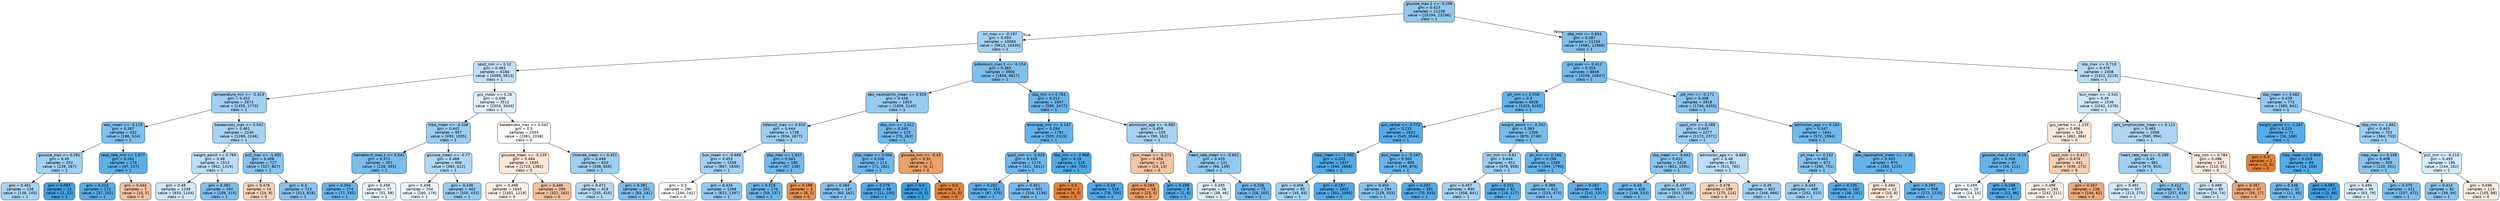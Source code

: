 digraph Tree {
node [shape=box, style="filled, rounded", color="black", fontname="helvetica"] ;
edge [fontname="helvetica"] ;
0 [label="glucose_max.2 <= -0.296\ngini = 0.423\nsamples = 21238\nvalue = [10194, 23296]\nclass = 1", fillcolor="#90c8f0"] ;
1 [label="inr_max <= -0.197\ngini = 0.455\nsamples = 10084\nvalue = [5613, 10430]\nclass = 1", fillcolor="#a4d2f3"] ;
0 -> 1 [labeldistance=2.5, labelangle=45, headlabel="True"] ;
2 [label="spo2_min <= 0.12\ngini = 0.483\nsamples = 6184\nvalue = [4009, 5813]\nclass = 1", fillcolor="#c2e1f7"] ;
1 -> 2 ;
3 [label="temperature_min <= -0.423\ngini = 0.452\nsamples = 2672\nvalue = [1455, 2770]\nclass = 1", fillcolor="#a1d0f3"] ;
2 -> 3 ;
4 [label="wbc_mean <= -0.115\ngini = 0.387\nsamples = 432\nvalue = [186, 524]\nclass = 1", fillcolor="#7fc0ee"] ;
3 -> 4 ;
5 [label="glucose_max <= 0.281\ngini = 0.45\nsamples = 253\nvalue = [139, 267]\nclass = 1", fillcolor="#a0d0f3"] ;
4 -> 5 ;
6 [label="gini = 0.461\nsamples = 238\nvalue = [138, 245]\nclass = 1", fillcolor="#a9d4f4"] ;
5 -> 6 ;
7 [label="gini = 0.083\nsamples = 15\nvalue = [1, 22]\nclass = 1", fillcolor="#42a1e6"] ;
5 -> 7 ;
8 [label="resp_rate_min <= 1.977\ngini = 0.261\nsamples = 179\nvalue = [47, 257]\nclass = 1", fillcolor="#5dafea"] ;
4 -> 8 ;
9 [label="gini = 0.223\nsamples = 172\nvalue = [37, 252]\nclass = 1", fillcolor="#56abe9"] ;
8 -> 9 ;
10 [label="gini = 0.444\nsamples = 7\nvalue = [10, 5]\nclass = 0", fillcolor="#f2c09c"] ;
8 -> 10 ;
11 [label="baseexcess_max <= 0.042\ngini = 0.461\nsamples = 2240\nvalue = [1269, 2246]\nclass = 1", fillcolor="#a9d4f4"] ;
3 -> 11 ;
12 [label="weight_admit <= 0.769\ngini = 0.48\nsamples = 1513\nvalue = [942, 1419]\nclass = 1", fillcolor="#bcdef6"] ;
11 -> 12 ;
13 [label="gini = 0.49\nsamples = 1249\nvalue = [833, 1104]\nclass = 1", fillcolor="#cee7f9"] ;
12 -> 13 ;
14 [label="gini = 0.382\nsamples = 264\nvalue = [109, 315]\nclass = 1", fillcolor="#7ebfee"] ;
12 -> 14 ;
15 [label="po2_max <= -1.405\ngini = 0.406\nsamples = 727\nvalue = [327, 827]\nclass = 1", fillcolor="#87c4ef"] ;
11 -> 15 ;
16 [label="gini = 0.476\nsamples = 14\nvalue = [14, 9]\nclass = 0", fillcolor="#f6d2b8"] ;
15 -> 16 ;
17 [label="gini = 0.4\nsamples = 713\nvalue = [313, 818]\nclass = 1", fillcolor="#85c2ef"] ;
15 -> 17 ;
18 [label="gcs_motor <= 0.26\ngini = 0.496\nsamples = 3512\nvalue = [2554, 3043]\nclass = 1", fillcolor="#dfeffb"] ;
2 -> 18 ;
19 [label="mbp_mean <= -0.338\ngini = 0.442\nsamples = 957\nvalue = [493, 1005]\nclass = 1", fillcolor="#9acdf2"] ;
18 -> 19 ;
20 [label="hematocrit_max.1 <= 0.541\ngini = 0.371\nsamples = 351\nvalue = [128, 393]\nclass = 1", fillcolor="#79bded"] ;
19 -> 20 ;
21 [label="gini = 0.304\nsamples = 274\nvalue = [77, 335]\nclass = 1", fillcolor="#67b4eb"] ;
20 -> 21 ;
22 [label="gini = 0.498\nsamples = 77\nvalue = [51, 58]\nclass = 1", fillcolor="#e7f3fc"] ;
20 -> 22 ;
23 [label="glucose_mean <= -0.77\ngini = 0.468\nsamples = 606\nvalue = [365, 612]\nclass = 1", fillcolor="#afd7f5"] ;
19 -> 23 ;
24 [label="gini = 0.498\nsamples = 204\nvalue = [160, 179]\nclass = 1", fillcolor="#eaf5fc"] ;
23 -> 24 ;
25 [label="gini = 0.436\nsamples = 402\nvalue = [205, 433]\nclass = 1", fillcolor="#97cbf1"] ;
23 -> 25 ;
26 [label="baseexcess_max <= 0.042\ngini = 0.5\nsamples = 2555\nvalue = [2061, 2038]\nclass = 0", fillcolor="#fffefd"] ;
18 -> 26 ;
27 [label="glucose_mean <= -0.239\ngini = 0.494\nsamples = 1935\nvalue = [1723, 1382]\nclass = 0", fillcolor="#fae6d8"] ;
26 -> 27 ;
28 [label="gini = 0.498\nsamples = 1645\nvalue = [1401, 1219]\nclass = 0", fillcolor="#fcefe5"] ;
27 -> 28 ;
29 [label="gini = 0.446\nsamples = 290\nvalue = [322, 163]\nclass = 0", fillcolor="#f2c19d"] ;
27 -> 29 ;
30 [label="chloride_mean <= 0.451\ngini = 0.449\nsamples = 620\nvalue = [338, 656]\nclass = 1", fillcolor="#9fcff2"] ;
26 -> 30 ;
31 [label="gini = 0.471\nsamples = 419\nvalue = [255, 415]\nclass = 1", fillcolor="#b3d9f5"] ;
30 -> 31 ;
32 [label="gini = 0.381\nsamples = 201\nvalue = [83, 241]\nclass = 1", fillcolor="#7dbfee"] ;
30 -> 32 ;
33 [label="potassium_max.1 <= -0.154\ngini = 0.383\nsamples = 3900\nvalue = [1604, 4617]\nclass = 1", fillcolor="#7ebfee"] ;
1 -> 33 ;
34 [label="abs_neutrophils_mean <= 0.929\ngini = 0.436\nsamples = 1953\nvalue = [1009, 2140]\nclass = 1", fillcolor="#96cbf1"] ;
33 -> 34 ;
35 [label="totalco2_max <= 0.916\ngini = 0.444\nsamples = 1738\nvalue = [934, 1877]\nclass = 1", fillcolor="#9ccef2"] ;
34 -> 35 ;
36 [label="bun_mean <= -0.688\ngini = 0.453\nsamples = 1558\nvalue = [867, 1639]\nclass = 1", fillcolor="#a2d1f3"] ;
35 -> 36 ;
37 [label="gini = 0.5\nsamples = 290\nvalue = [246, 242]\nclass = 0", fillcolor="#fffdfc"] ;
36 -> 37 ;
38 [label="gini = 0.426\nsamples = 1268\nvalue = [621, 1397]\nclass = 1", fillcolor="#91c9f1"] ;
36 -> 38 ;
39 [label="dbp_max <= 1.937\ngini = 0.343\nsamples = 180\nvalue = [67, 238]\nclass = 1", fillcolor="#71b9ec"] ;
35 -> 39 ;
40 [label="gini = 0.319\nsamples = 176\nvalue = [59, 237]\nclass = 1", fillcolor="#6ab5eb"] ;
39 -> 40 ;
41 [label="gini = 0.198\nsamples = 4\nvalue = [8, 1]\nclass = 0", fillcolor="#e89152"] ;
39 -> 41 ;
42 [label="dbp_min <= 2.411\ngini = 0.345\nsamples = 215\nvalue = [75, 263]\nclass = 1", fillcolor="#71b9ec"] ;
34 -> 42 ;
43 [label="dbp_mean <= 0.004\ngini = 0.336\nsamples = 213\nvalue = [71, 262]\nclass = 1", fillcolor="#6fb8ec"] ;
42 -> 43 ;
44 [label="gini = 0.394\nsamples = 147\nvalue = [60, 162]\nclass = 1", fillcolor="#82c1ef"] ;
43 -> 44 ;
45 [label="gini = 0.179\nsamples = 66\nvalue = [11, 100]\nclass = 1", fillcolor="#4fa8e8"] ;
43 -> 45 ;
46 [label="glucose_min <= -0.43\ngini = 0.32\nsamples = 2\nvalue = [4, 1]\nclass = 0", fillcolor="#eca06a"] ;
42 -> 46 ;
47 [label="gini = 0.0\nsamples = 1\nvalue = [0, 1]\nclass = 1", fillcolor="#399de5"] ;
46 -> 47 ;
48 [label="gini = 0.0\nsamples = 1\nvalue = [4, 0]\nclass = 0", fillcolor="#e58139"] ;
46 -> 48 ;
49 [label="sbp_min <= 0.784\ngini = 0.312\nsamples = 1947\nvalue = [595, 2477]\nclass = 1", fillcolor="#69b5eb"] ;
33 -> 49 ;
50 [label="aniongap_min <= 0.147\ngini = 0.294\nsamples = 1792\nvalue = [505, 2315]\nclass = 1", fillcolor="#64b2eb"] ;
49 -> 50 ;
51 [label="spo2_min <= -0.029\ngini = 0.329\nsamples = 1274\nvalue = [421, 1611]\nclass = 1", fillcolor="#6db7ec"] ;
50 -> 51 ;
52 [label="gini = 0.262\nsamples = 343\nvalue = [87, 475]\nclass = 1", fillcolor="#5dafea"] ;
51 -> 52 ;
53 [label="gini = 0.351\nsamples = 931\nvalue = [334, 1136]\nclass = 1", fillcolor="#73baed"] ;
51 -> 53 ;
54 [label="dbp_min <= -2.968\ngini = 0.19\nsamples = 518\nvalue = [84, 704]\nclass = 1", fillcolor="#51a9e8"] ;
50 -> 54 ;
55 [label="gini = 0.0\nsamples = 2\nvalue = [6, 0]\nclass = 0", fillcolor="#e58139"] ;
54 -> 55 ;
56 [label="gini = 0.18\nsamples = 516\nvalue = [78, 704]\nclass = 1", fillcolor="#4fa8e8"] ;
54 -> 56 ;
57 [label="admission_age <= -0.985\ngini = 0.459\nsamples = 155\nvalue = [90, 162]\nclass = 1", fillcolor="#a7d3f3"] ;
49 -> 57 ;
58 [label="bun_mean <= -0.272\ngini = 0.456\nsamples = 24\nvalue = [24, 13]\nclass = 0", fillcolor="#f3c5a4"] ;
57 -> 58 ;
59 [label="gini = 0.293\nsamples = 16\nvalue = [23, 5]\nclass = 0", fillcolor="#eb9c64"] ;
58 -> 59 ;
60 [label="gini = 0.198\nsamples = 8\nvalue = [1, 8]\nclass = 1", fillcolor="#52a9e8"] ;
58 -> 60 ;
61 [label="heart_rate_mean <= -0.601\ngini = 0.425\nsamples = 131\nvalue = [66, 149]\nclass = 1", fillcolor="#91c8f1"] ;
57 -> 61 ;
62 [label="gini = 0.495\nsamples = 56\nvalue = [38, 46]\nclass = 1", fillcolor="#ddeefa"] ;
61 -> 62 ;
63 [label="gini = 0.336\nsamples = 75\nvalue = [28, 103]\nclass = 1", fillcolor="#6fb8ec"] ;
61 -> 63 ;
64 [label="dbp_min <= 0.654\ngini = 0.387\nsamples = 11154\nvalue = [4581, 12866]\nclass = 1", fillcolor="#7fc0ee"] ;
0 -> 64 [labeldistance=2.5, labelangle=-45, headlabel="False"] ;
65 [label="gcs_eyes <= 0.412\ngini = 0.353\nsamples = 8846\nvalue = [3159, 10647]\nclass = 1", fillcolor="#74baed"] ;
64 -> 65 ;
66 [label="ph_min <= 0.058\ngini = 0.3\nsamples = 4928\nvalue = [1415, 6292]\nclass = 1", fillcolor="#66b3eb"] ;
65 -> 66 ;
67 [label="gcs_verbal <= -0.772\ngini = 0.231\nsamples = 2622\nvalue = [545, 3544]\nclass = 1", fillcolor="#57ace9"] ;
66 -> 67 ;
68 [label="mbp_mean <= -1.592\ngini = 0.203\nsamples = 1937\nvalue = [346, 2668]\nclass = 1", fillcolor="#53aae8"] ;
67 -> 68 ;
69 [label="gini = 0.456\nsamples = 85\nvalue = [45, 83]\nclass = 1", fillcolor="#a4d2f3"] ;
68 -> 69 ;
70 [label="gini = 0.187\nsamples = 1852\nvalue = [301, 2585]\nclass = 1", fillcolor="#50a8e8"] ;
68 -> 70 ;
71 [label="bun_mean <= -0.247\ngini = 0.302\nsamples = 685\nvalue = [199, 876]\nclass = 1", fillcolor="#66b3eb"] ;
67 -> 71 ;
72 [label="gini = 0.403\nsamples = 294\nvalue = [129, 333]\nclass = 1", fillcolor="#86c3ef"] ;
71 -> 72 ;
73 [label="gini = 0.202\nsamples = 391\nvalue = [70, 543]\nclass = 1", fillcolor="#53aae8"] ;
71 -> 73 ;
74 [label="weight_admit <= -0.392\ngini = 0.365\nsamples = 2306\nvalue = [870, 2748]\nclass = 1", fillcolor="#78bced"] ;
66 -> 74 ;
75 [label="inr_min <= 0.61\ngini = 0.444\nsamples = 911\nvalue = [476, 958]\nclass = 1", fillcolor="#9bcef2"] ;
74 -> 75 ;
76 [label="gini = 0.457\nsamples = 830\nvalue = [458, 841]\nclass = 1", fillcolor="#a5d2f3"] ;
75 -> 76 ;
77 [label="gini = 0.231\nsamples = 81\nvalue = [18, 117]\nclass = 1", fillcolor="#57ace9"] ;
75 -> 77 ;
78 [label="ph_min <= 0.166\ngini = 0.296\nsamples = 1395\nvalue = [394, 1790]\nclass = 1", fillcolor="#65b3eb"] ;
74 -> 78 ;
79 [label="gini = 0.369\nsamples = 411\nvalue = [153, 473]\nclass = 1", fillcolor="#79bded"] ;
78 -> 79 ;
80 [label="gini = 0.262\nsamples = 984\nvalue = [241, 1317]\nclass = 1", fillcolor="#5dafea"] ;
78 -> 80 ;
81 [label="ptt_min <= -0.171\ngini = 0.408\nsamples = 3918\nvalue = [1744, 4355]\nclass = 1", fillcolor="#88c4ef"] ;
65 -> 81 ;
82 [label="spo2_min <= 0.268\ngini = 0.443\nsamples = 2277\nvalue = [1172, 2371]\nclass = 1", fillcolor="#9bcdf2"] ;
81 -> 82 ;
83 [label="sbp_mean <= -0.641\ngini = 0.412\nsamples = 1426\nvalue = [651, 1591]\nclass = 1", fillcolor="#8ac5f0"] ;
82 -> 83 ;
84 [label="gini = 0.34\nsamples = 426\nvalue = [148, 533]\nclass = 1", fillcolor="#70b8ec"] ;
83 -> 84 ;
85 [label="gini = 0.437\nsamples = 1000\nvalue = [503, 1058]\nclass = 1", fillcolor="#97ccf1"] ;
83 -> 85 ;
86 [label="admission_age <= -0.688\ngini = 0.48\nsamples = 851\nvalue = [521, 780]\nclass = 1", fillcolor="#bddef6"] ;
82 -> 86 ;
87 [label="gini = 0.478\nsamples = 199\nvalue = [175, 114]\nclass = 0", fillcolor="#f6d3ba"] ;
86 -> 87 ;
88 [label="gini = 0.45\nsamples = 652\nvalue = [346, 666]\nclass = 1", fillcolor="#a0d0f3"] ;
86 -> 88 ;
89 [label="admission_age <= 0.184\ngini = 0.347\nsamples = 1641\nvalue = [572, 1984]\nclass = 1", fillcolor="#72b9ec"] ;
81 -> 89 ;
90 [label="ph_max <= 0.152\ngini = 0.402\nsamples = 671\nvalue = [290, 751]\nclass = 1", fillcolor="#85c3ef"] ;
89 -> 90 ;
91 [label="gini = 0.443\nsamples = 489\nvalue = [252, 510]\nclass = 1", fillcolor="#9bcdf2"] ;
90 -> 91 ;
92 [label="gini = 0.235\nsamples = 182\nvalue = [38, 241]\nclass = 1", fillcolor="#58ace9"] ;
90 -> 92 ;
93 [label="abs_neutrophils_mean <= -1.36\ngini = 0.303\nsamples = 970\nvalue = [282, 1233]\nclass = 1", fillcolor="#66b3eb"] ;
89 -> 93 ;
94 [label="gini = 0.494\nsamples = 12\nvalue = [10, 8]\nclass = 0", fillcolor="#fae6d7"] ;
93 -> 94 ;
95 [label="gini = 0.297\nsamples = 958\nvalue = [272, 1225]\nclass = 1", fillcolor="#65b3eb"] ;
93 -> 95 ;
96 [label="sbp_max <= 0.719\ngini = 0.476\nsamples = 2308\nvalue = [1422, 2219]\nclass = 1", fillcolor="#b8dcf6"] ;
64 -> 96 ;
97 [label="bun_mean <= -0.541\ngini = 0.49\nsamples = 1536\nvalue = [1042, 1378]\nclass = 1", fillcolor="#cfe7f9"] ;
96 -> 97 ;
98 [label="gcs_verbal <= -1.235\ngini = 0.496\nsamples = 528\nvalue = [462, 384]\nclass = 0", fillcolor="#fbeade"] ;
97 -> 98 ;
99 [label="glucose_max.2 <= -0.19\ngini = 0.308\nsamples = 87\nvalue = [26, 111]\nclass = 1", fillcolor="#67b4eb"] ;
98 -> 99 ;
100 [label="gini = 0.499\nsamples = 20\nvalue = [14, 15]\nclass = 1", fillcolor="#f2f8fd"] ;
99 -> 100 ;
101 [label="gini = 0.198\nsamples = 67\nvalue = [12, 96]\nclass = 1", fillcolor="#52a9e8"] ;
99 -> 101 ;
102 [label="spo2_min <= 0.417\ngini = 0.474\nsamples = 441\nvalue = [436, 273]\nclass = 0", fillcolor="#f5d0b5"] ;
98 -> 102 ;
103 [label="gini = 0.498\nsamples = 283\nvalue = [242, 211]\nclass = 0", fillcolor="#fcefe6"] ;
102 -> 103 ;
104 [label="gini = 0.367\nsamples = 158\nvalue = [194, 62]\nclass = 0", fillcolor="#eda978"] ;
102 -> 104 ;
105 [label="abs_lymphocytes_mean <= 0.123\ngini = 0.465\nsamples = 1008\nvalue = [580, 994]\nclass = 1", fillcolor="#add6f4"] ;
97 -> 105 ;
106 [label="heart_rate_max <= -0.289\ngini = 0.45\nsamples = 881\nvalue = [470, 903]\nclass = 1", fillcolor="#a0d0f3"] ;
105 -> 106 ;
107 [label="gini = 0.492\nsamples = 307\nvalue = [213, 275]\nclass = 1", fillcolor="#d2e9f9"] ;
106 -> 107 ;
108 [label="gini = 0.412\nsamples = 574\nvalue = [257, 628]\nclass = 1", fillcolor="#8ac5f0"] ;
106 -> 108 ;
109 [label="sbp_min <= 0.784\ngini = 0.496\nsamples = 127\nvalue = [110, 91]\nclass = 0", fillcolor="#fbe9dd"] ;
105 -> 109 ;
110 [label="gini = 0.488\nsamples = 80\nvalue = [54, 74]\nclass = 1", fillcolor="#c9e5f8"] ;
109 -> 110 ;
111 [label="gini = 0.357\nsamples = 47\nvalue = [56, 17]\nclass = 0", fillcolor="#eda775"] ;
109 -> 111 ;
112 [label="sbp_mean <= 0.682\ngini = 0.429\nsamples = 772\nvalue = [380, 841]\nclass = 1", fillcolor="#92c9f1"] ;
96 -> 112 ;
113 [label="weight_admit <= -1.267\ngini = 0.225\nsamples = 71\nvalue = [16, 108]\nclass = 1", fillcolor="#56ace9"] ;
112 -> 113 ;
114 [label="gini = 0.0\nsamples = 2\nvalue = [2, 0]\nclass = 0", fillcolor="#e58139"] ;
113 -> 114 ;
115 [label="mbp_mean <= 0.964\ngini = 0.203\nsamples = 69\nvalue = [14, 108]\nclass = 1", fillcolor="#53aae8"] ;
113 -> 115 ;
116 [label="gini = 0.338\nsamples = 32\nvalue = [11, 40]\nclass = 1", fillcolor="#6fb8ec"] ;
115 -> 116 ;
117 [label="gini = 0.081\nsamples = 37\nvalue = [3, 68]\nclass = 1", fillcolor="#42a1e6"] ;
115 -> 117 ;
118 [label="dbp_min <= 1.891\ngini = 0.443\nsamples = 701\nvalue = [364, 733]\nclass = 1", fillcolor="#9bcef2"] ;
112 -> 118 ;
119 [label="mbp_max <= 0.198\ngini = 0.408\nsamples = 505\nvalue = [220, 551]\nclass = 1", fillcolor="#88c4ef"] ;
118 -> 119 ;
120 [label="gini = 0.494\nsamples = 94\nvalue = [63, 79]\nclass = 1", fillcolor="#d7ebfa"] ;
119 -> 120 ;
121 [label="gini = 0.375\nsamples = 411\nvalue = [157, 472]\nclass = 1", fillcolor="#7bbeee"] ;
119 -> 121 ;
122 [label="po2_min <= -0.216\ngini = 0.493\nsamples = 196\nvalue = [144, 182]\nclass = 1", fillcolor="#d6ebfa"] ;
118 -> 122 ;
123 [label="gini = 0.414\nsamples = 82\nvalue = [39, 94]\nclass = 1", fillcolor="#8bc6f0"] ;
122 -> 123 ;
124 [label="gini = 0.496\nsamples = 114\nvalue = [105, 88]\nclass = 0", fillcolor="#fbebdf"] ;
122 -> 124 ;
}